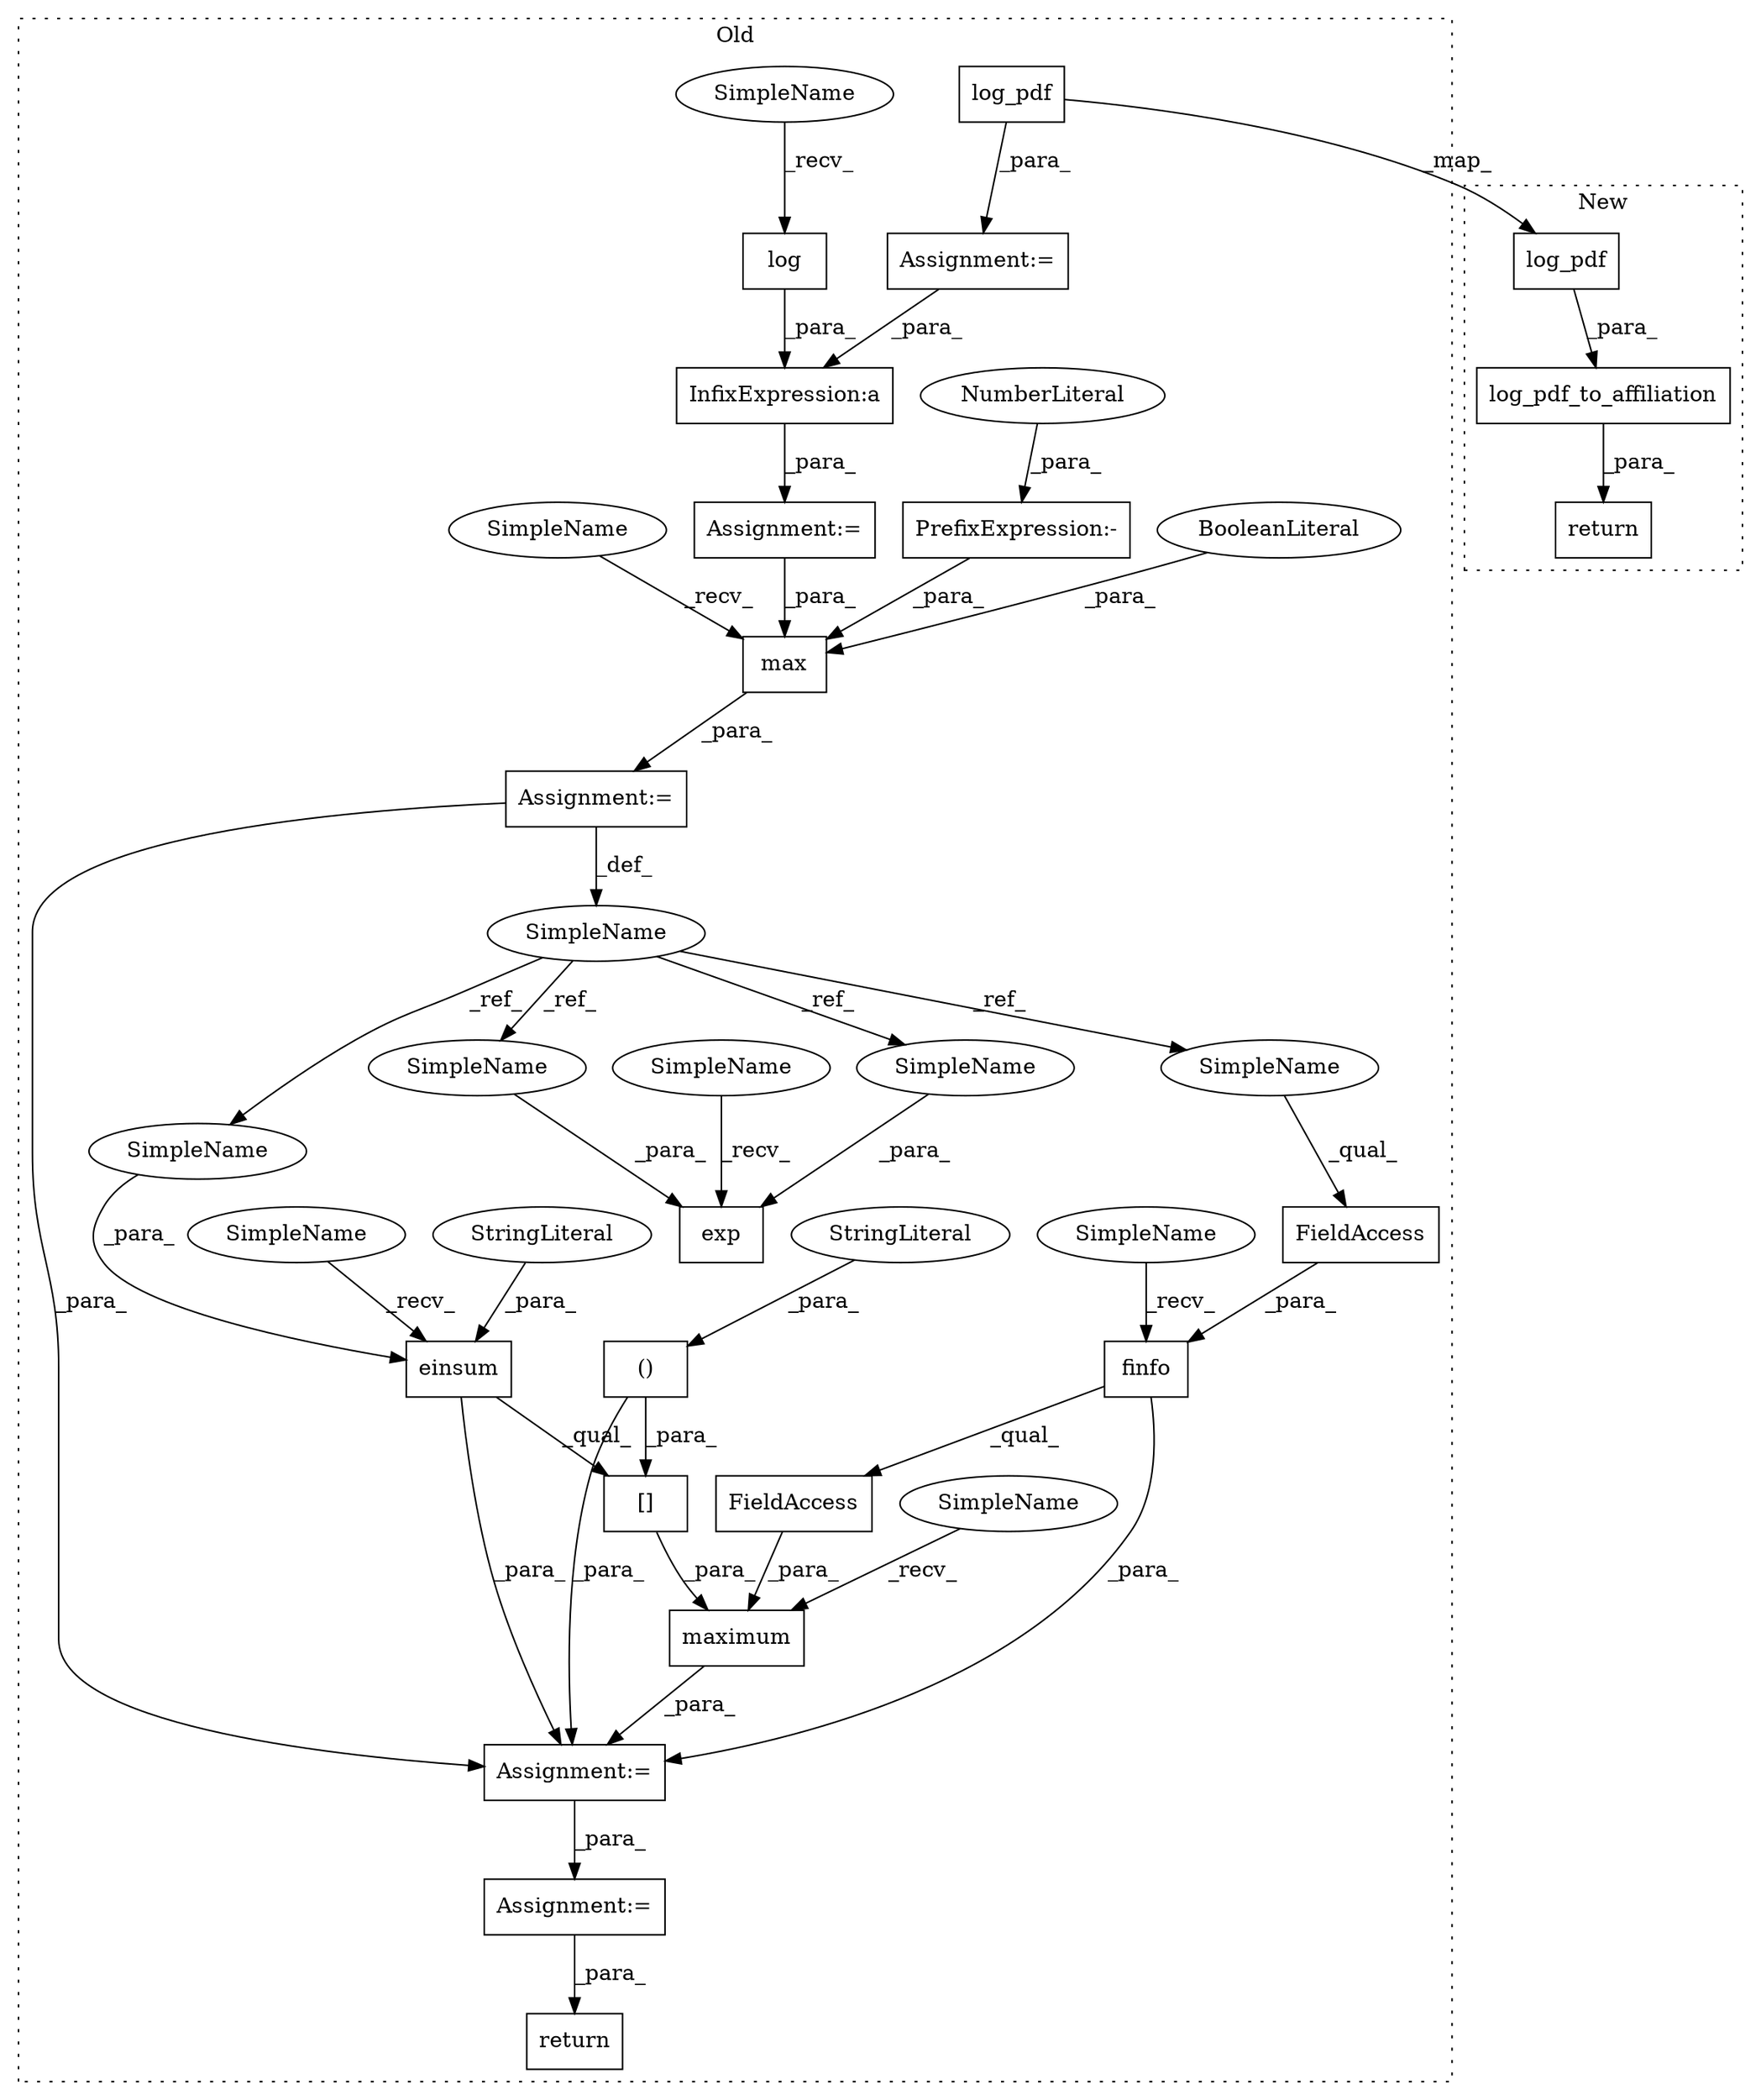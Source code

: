 digraph G {
subgraph cluster0 {
1 [label="maximum" a="32" s="934,1081" l="8,1" shape="box"];
3 [label="return" a="41" s="1118" l="7" shape="box"];
4 [label="Assignment:=" a="7" s="838" l="2" shape="box"];
5 [label="Assignment:=" a="7" s="1099" l="2" shape="box"];
6 [label="FieldAccess" a="22" s="1046" l="35" shape="box"];
7 [label="()" a="106" s="987" l="56" shape="box"];
8 [label="[]" a="2" s="942,1043" l="45,2" shape="box"];
9 [label="StringLiteral" a="45" s="987" l="16" shape="ellipse"];
10 [label="finfo" a="32" s="1052,1075" l="6,1" shape="box"];
11 [label="einsum" a="32" s="948,980" l="7,1" shape="box"];
12 [label="FieldAccess" a="22" s="1058" l="17" shape="box"];
13 [label="StringLiteral" a="45" s="955" l="13" shape="ellipse"];
15 [label="exp" a="32" s="882,909" l="4,1" shape="box"];
16 [label="Assignment:=" a="7" s="927" l="1" shape="box"];
17 [label="InfixExpression:a" a="27" s="810" l="3" shape="box"];
18 [label="max" a="32" s="846,869" l="4,1" shape="box"];
19 [label="log" a="32" s="730,745" l="4,1" shape="box"];
20 [label="log_pdf" a="32" s="602,704" l="8,1" shape="box"];
22 [label="BooleanLiteral" a="9" s="865" l="4" shape="ellipse"];
23 [label="SimpleName" a="42" s="827" l="11" shape="ellipse"];
24 [label="PrefixExpression:-" a="38" s="862" l="1" shape="box"];
25 [label="NumberLiteral" a="34" s="863" l="1" shape="ellipse"];
26 [label="Assignment:=" a="7" s="592" l="1" shape="box"];
27 [label="Assignment:=" a="7" s="722" l="1" shape="box"];
28 [label="SimpleName" a="42" s="928" l="5" shape="ellipse"];
29 [label="SimpleName" a="42" s="724" l="5" shape="ellipse"];
30 [label="SimpleName" a="42" s="1046" l="5" shape="ellipse"];
31 [label="SimpleName" a="42" s="942" l="5" shape="ellipse"];
32 [label="SimpleName" a="42" s="840" l="5" shape="ellipse"];
33 [label="SimpleName" a="42" s="876" l="5" shape="ellipse"];
34 [label="SimpleName" a="42" s="1058" l="11" shape="ellipse"];
35 [label="SimpleName" a="42" s="886" l="11" shape="ellipse"];
36 [label="SimpleName" a="42" s="898" l="11" shape="ellipse"];
37 [label="SimpleName" a="42" s="969" l="11" shape="ellipse"];
label = "Old";
style="dotted";
}
subgraph cluster1 {
2 [label="return" a="41" s="577" l="7" shape="box"];
14 [label="log_pdf_to_affiliation" a="32" s="584,795" l="23,1" shape="box"];
21 [label="log_pdf" a="32" s="692,794" l="8,1" shape="box"];
label = "New";
style="dotted";
}
1 -> 16 [label="_para_"];
4 -> 16 [label="_para_"];
4 -> 23 [label="_def_"];
5 -> 3 [label="_para_"];
6 -> 1 [label="_para_"];
7 -> 8 [label="_para_"];
7 -> 16 [label="_para_"];
8 -> 1 [label="_para_"];
9 -> 7 [label="_para_"];
10 -> 16 [label="_para_"];
10 -> 6 [label="_qual_"];
11 -> 8 [label="_qual_"];
11 -> 16 [label="_para_"];
12 -> 10 [label="_para_"];
13 -> 11 [label="_para_"];
14 -> 2 [label="_para_"];
16 -> 5 [label="_para_"];
17 -> 27 [label="_para_"];
18 -> 4 [label="_para_"];
19 -> 17 [label="_para_"];
20 -> 26 [label="_para_"];
20 -> 21 [label="_map_"];
21 -> 14 [label="_para_"];
22 -> 18 [label="_para_"];
23 -> 35 [label="_ref_"];
23 -> 34 [label="_ref_"];
23 -> 36 [label="_ref_"];
23 -> 37 [label="_ref_"];
24 -> 18 [label="_para_"];
25 -> 24 [label="_para_"];
26 -> 17 [label="_para_"];
27 -> 18 [label="_para_"];
28 -> 1 [label="_recv_"];
29 -> 19 [label="_recv_"];
30 -> 10 [label="_recv_"];
31 -> 11 [label="_recv_"];
32 -> 18 [label="_recv_"];
33 -> 15 [label="_recv_"];
34 -> 12 [label="_qual_"];
35 -> 15 [label="_para_"];
36 -> 15 [label="_para_"];
37 -> 11 [label="_para_"];
}